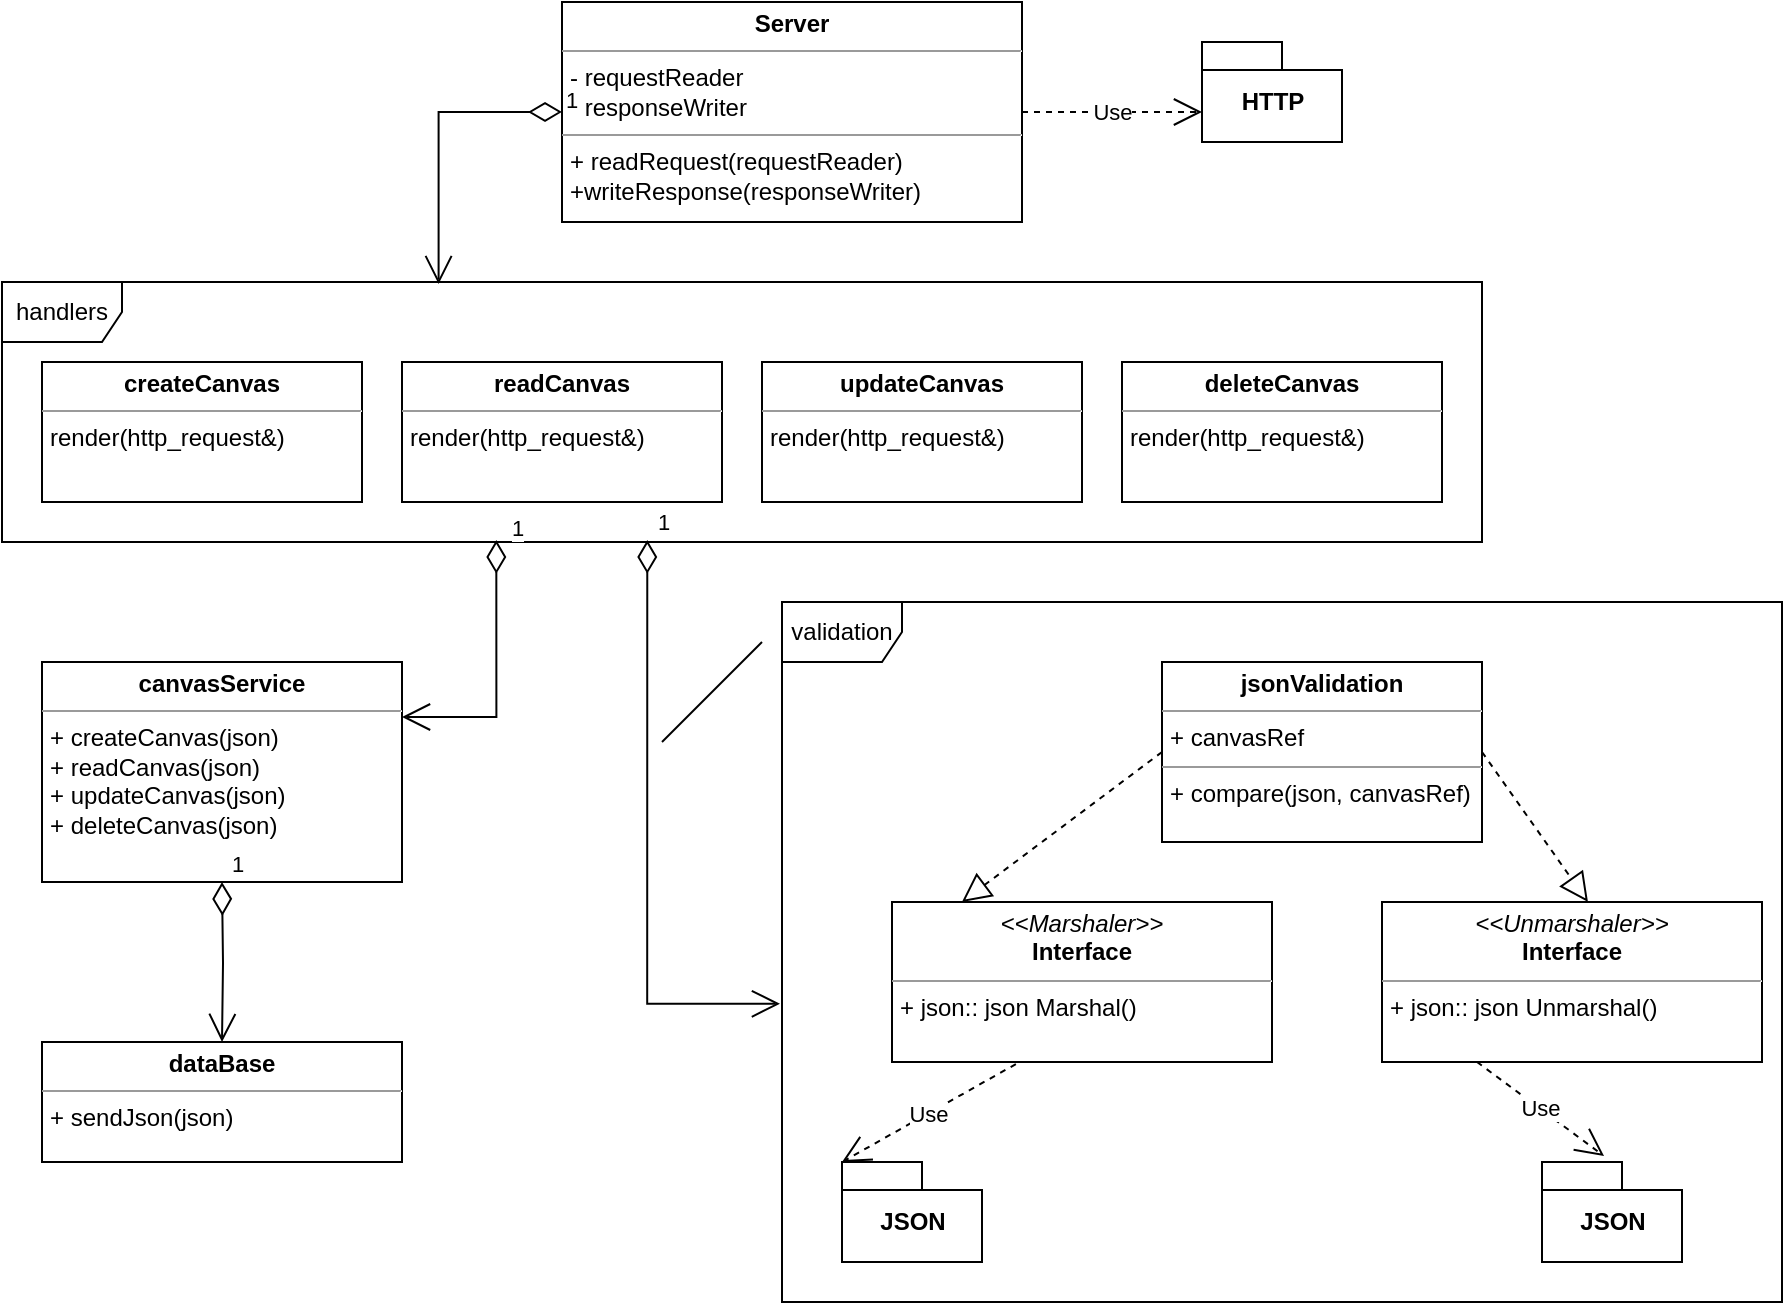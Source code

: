 <mxfile version="17.4.2" type="device" pages="2"><diagram id="AXCxen2CsnSuX7Onuu6Y" name="Page-2"><mxGraphModel dx="1590" dy="878" grid="1" gridSize="10" guides="1" tooltips="1" connect="1" arrows="1" fold="1" page="1" pageScale="1" pageWidth="1100" pageHeight="850" math="0" shadow="0"><root><mxCell id="0"/><mxCell id="1" parent="0"/><mxCell id="Ut2DTbjeokyYqf6noDp8-1" value="&lt;p style=&quot;margin: 0px ; margin-top: 4px ; text-align: center&quot;&gt;&lt;b&gt;canvasService&lt;/b&gt;&lt;/p&gt;&lt;hr size=&quot;1&quot;&gt;&lt;p style=&quot;margin: 0px ; margin-left: 4px&quot;&gt;+ createCanvas(json)&lt;/p&gt;&lt;p style=&quot;margin: 0px ; margin-left: 4px&quot;&gt;+ readCanvas(json)&lt;/p&gt;&lt;p style=&quot;margin: 0px ; margin-left: 4px&quot;&gt;+ updateCanvas(json)&lt;/p&gt;&lt;p style=&quot;margin: 0px ; margin-left: 4px&quot;&gt;+ deleteCanvas(json)&lt;/p&gt;" style="verticalAlign=top;align=left;overflow=fill;fontSize=12;fontFamily=Helvetica;html=1;" parent="1" vertex="1"><mxGeometry x="200" y="380" width="180" height="110" as="geometry"/></mxCell><mxCell id="Ut2DTbjeokyYqf6noDp8-2" value="&lt;p style=&quot;margin: 0px ; margin-top: 4px ; text-align: center&quot;&gt;&lt;b&gt;createCanvas&lt;/b&gt;&lt;/p&gt;&lt;hr size=&quot;1&quot;&gt;&lt;p style=&quot;margin: 0px ; margin-left: 4px&quot;&gt;render(http_request&amp;amp;)&lt;/p&gt;" style="verticalAlign=top;align=left;overflow=fill;fontSize=12;fontFamily=Helvetica;html=1;" parent="1" vertex="1"><mxGeometry x="200" y="230" width="160" height="70" as="geometry"/></mxCell><mxCell id="Ut2DTbjeokyYqf6noDp8-3" value="&lt;p style=&quot;margin: 0px ; margin-top: 4px ; text-align: center&quot;&gt;&lt;b&gt;readCanvas&lt;/b&gt;&lt;/p&gt;&lt;hr size=&quot;1&quot;&gt;&lt;p style=&quot;margin: 0px ; margin-left: 4px&quot;&gt;render(http_request&amp;amp;)&lt;/p&gt;" style="verticalAlign=top;align=left;overflow=fill;fontSize=12;fontFamily=Helvetica;html=1;" parent="1" vertex="1"><mxGeometry x="380" y="230" width="160" height="70" as="geometry"/></mxCell><mxCell id="Ut2DTbjeokyYqf6noDp8-4" value="&lt;p style=&quot;margin: 0px ; margin-top: 4px ; text-align: center&quot;&gt;&lt;b&gt;updateCanvas&lt;/b&gt;&lt;/p&gt;&lt;hr size=&quot;1&quot;&gt;&lt;p style=&quot;margin: 0px ; margin-left: 4px&quot;&gt;render(http_request&amp;amp;)&lt;/p&gt;" style="verticalAlign=top;align=left;overflow=fill;fontSize=12;fontFamily=Helvetica;html=1;" parent="1" vertex="1"><mxGeometry x="560" y="230" width="160" height="70" as="geometry"/></mxCell><mxCell id="Ut2DTbjeokyYqf6noDp8-5" value="&lt;p style=&quot;margin: 0px ; margin-top: 4px ; text-align: center&quot;&gt;&lt;b&gt;deleteCanvas&lt;/b&gt;&lt;/p&gt;&lt;hr size=&quot;1&quot;&gt;&lt;p style=&quot;margin: 0px ; margin-left: 4px&quot;&gt;render(http_request&amp;amp;)&lt;/p&gt;" style="verticalAlign=top;align=left;overflow=fill;fontSize=12;fontFamily=Helvetica;html=1;" parent="1" vertex="1"><mxGeometry x="740" y="230" width="160" height="70" as="geometry"/></mxCell><mxCell id="Ut2DTbjeokyYqf6noDp8-6" value="handlers" style="shape=umlFrame;whiteSpace=wrap;html=1;" parent="1" vertex="1"><mxGeometry x="180" y="190" width="740" height="130" as="geometry"/></mxCell><mxCell id="Ut2DTbjeokyYqf6noDp8-8" value="&lt;p style=&quot;margin: 0px ; margin-top: 4px ; text-align: center&quot;&gt;&lt;i&gt;&amp;lt;&amp;lt;Marshaler&amp;gt;&amp;gt;&lt;/i&gt;&lt;br&gt;&lt;b&gt;Interface&lt;/b&gt;&lt;/p&gt;&lt;hr size=&quot;1&quot;&gt;&lt;p style=&quot;margin: 0px ; margin-left: 4px&quot;&gt;+ json:: json Marshal()&lt;/p&gt;" style="verticalAlign=top;align=left;overflow=fill;fontSize=12;fontFamily=Helvetica;html=1;" parent="1" vertex="1"><mxGeometry x="625" y="500" width="190" height="80" as="geometry"/></mxCell><mxCell id="Ut2DTbjeokyYqf6noDp8-13" value="&lt;p style=&quot;margin: 0px ; margin-top: 4px ; text-align: center&quot;&gt;&lt;i&gt;&amp;lt;&amp;lt;Unmarshaler&amp;gt;&amp;gt;&lt;/i&gt;&lt;br&gt;&lt;b&gt;Interface&lt;/b&gt;&lt;/p&gt;&lt;hr size=&quot;1&quot;&gt;&lt;p style=&quot;margin: 0px ; margin-left: 4px&quot;&gt;+ json:: json Unmarshal()&lt;/p&gt;" style="verticalAlign=top;align=left;overflow=fill;fontSize=12;fontFamily=Helvetica;html=1;" parent="1" vertex="1"><mxGeometry x="870" y="500" width="190" height="80" as="geometry"/></mxCell><mxCell id="Ut2DTbjeokyYqf6noDp8-15" value="&lt;p style=&quot;margin: 0px ; margin-top: 4px ; text-align: center&quot;&gt;&lt;b&gt;jsonValidation&lt;/b&gt;&lt;/p&gt;&lt;hr size=&quot;1&quot;&gt;&lt;p style=&quot;margin: 0px ; margin-left: 4px&quot;&gt;+ canvasRef&lt;/p&gt;&lt;hr size=&quot;1&quot;&gt;&lt;p style=&quot;margin: 0px ; margin-left: 4px&quot;&gt;+ compare(json, canvasRef)&lt;/p&gt;" style="verticalAlign=top;align=left;overflow=fill;fontSize=12;fontFamily=Helvetica;html=1;" parent="1" vertex="1"><mxGeometry x="760" y="380" width="160" height="90" as="geometry"/></mxCell><mxCell id="Ut2DTbjeokyYqf6noDp8-16" value="JSON" style="shape=folder;fontStyle=1;spacingTop=10;tabWidth=40;tabHeight=14;tabPosition=left;html=1;" parent="1" vertex="1"><mxGeometry x="600" y="630" width="70" height="50" as="geometry"/></mxCell><mxCell id="Ut2DTbjeokyYqf6noDp8-17" value="JSON" style="shape=folder;fontStyle=1;spacingTop=10;tabWidth=40;tabHeight=14;tabPosition=left;html=1;" parent="1" vertex="1"><mxGeometry x="950" y="630" width="70" height="50" as="geometry"/></mxCell><mxCell id="Ut2DTbjeokyYqf6noDp8-20" value="&lt;p style=&quot;margin: 0px ; margin-top: 4px ; text-align: center&quot;&gt;&lt;b&gt;Server&lt;/b&gt;&lt;/p&gt;&lt;hr size=&quot;1&quot;&gt;&lt;p style=&quot;margin: 0px ; margin-left: 4px&quot;&gt;- requestReader&lt;/p&gt;&lt;p style=&quot;margin: 0px ; margin-left: 4px&quot;&gt;- responseWriter&lt;/p&gt;&lt;hr size=&quot;1&quot;&gt;&lt;p style=&quot;margin: 0px ; margin-left: 4px&quot;&gt;+ readRequest(requestReader)&lt;/p&gt;&lt;p style=&quot;margin: 0px ; margin-left: 4px&quot;&gt;+writeResponse(responseWriter)&lt;/p&gt;" style="verticalAlign=top;align=left;overflow=fill;fontSize=12;fontFamily=Helvetica;html=1;" parent="1" vertex="1"><mxGeometry x="460" y="50" width="230" height="110" as="geometry"/></mxCell><mxCell id="Ut2DTbjeokyYqf6noDp8-22" value="HTTP" style="shape=folder;fontStyle=1;spacingTop=10;tabWidth=40;tabHeight=14;tabPosition=left;html=1;" parent="1" vertex="1"><mxGeometry x="780" y="70" width="70" height="50" as="geometry"/></mxCell><mxCell id="Ut2DTbjeokyYqf6noDp8-23" value="&lt;p style=&quot;margin: 0px ; margin-top: 4px ; text-align: center&quot;&gt;&lt;b&gt;dataBase&lt;/b&gt;&lt;/p&gt;&lt;hr size=&quot;1&quot;&gt;&lt;p style=&quot;margin: 0px ; margin-left: 4px&quot;&gt;+ sendJson(json)&lt;/p&gt;" style="verticalAlign=top;align=left;overflow=fill;fontSize=12;fontFamily=Helvetica;html=1;" parent="1" vertex="1"><mxGeometry x="200" y="570" width="180" height="60" as="geometry"/></mxCell><mxCell id="Ut2DTbjeokyYqf6noDp8-24" value="1" style="endArrow=open;html=1;endSize=12;startArrow=diamondThin;startSize=14;startFill=0;edgeStyle=orthogonalEdgeStyle;align=left;verticalAlign=bottom;rounded=0;exitX=0;exitY=0.5;exitDx=0;exitDy=0;entryX=0.295;entryY=0.008;entryDx=0;entryDy=0;entryPerimeter=0;" parent="1" source="Ut2DTbjeokyYqf6noDp8-20" target="Ut2DTbjeokyYqf6noDp8-6" edge="1"><mxGeometry x="-1" y="3" relative="1" as="geometry"><mxPoint x="240" y="90" as="sourcePoint"/><mxPoint x="400" y="180" as="targetPoint"/></mxGeometry></mxCell><mxCell id="Ut2DTbjeokyYqf6noDp8-26" value="1" style="endArrow=open;html=1;endSize=12;startArrow=diamondThin;startSize=14;startFill=0;edgeStyle=orthogonalEdgeStyle;align=left;verticalAlign=bottom;rounded=0;exitX=0.334;exitY=0.992;exitDx=0;exitDy=0;exitPerimeter=0;entryX=1;entryY=0.25;entryDx=0;entryDy=0;" parent="1" source="Ut2DTbjeokyYqf6noDp8-6" target="Ut2DTbjeokyYqf6noDp8-1" edge="1"><mxGeometry x="-0.948" y="6" relative="1" as="geometry"><mxPoint x="410" y="380" as="sourcePoint"/><mxPoint x="570" y="380" as="targetPoint"/><mxPoint as="offset"/></mxGeometry></mxCell><mxCell id="Ut2DTbjeokyYqf6noDp8-27" value="1" style="endArrow=open;html=1;endSize=12;startArrow=diamondThin;startSize=14;startFill=0;edgeStyle=orthogonalEdgeStyle;align=left;verticalAlign=bottom;rounded=0;exitX=0.436;exitY=0.992;exitDx=0;exitDy=0;exitPerimeter=0;entryX=-0.002;entryY=0.574;entryDx=0;entryDy=0;entryPerimeter=0;" parent="1" source="Ut2DTbjeokyYqf6noDp8-6" target="Ut2DTbjeokyYqf6noDp8-35" edge="1"><mxGeometry x="-1" y="3" relative="1" as="geometry"><mxPoint x="450" y="310" as="sourcePoint"/><mxPoint x="581" y="528" as="targetPoint"/></mxGeometry></mxCell><mxCell id="Ut2DTbjeokyYqf6noDp8-31" value="" style="endArrow=block;dashed=1;endFill=0;endSize=12;html=1;rounded=0;exitX=0;exitY=0.5;exitDx=0;exitDy=0;entryX=0.184;entryY=0;entryDx=0;entryDy=0;entryPerimeter=0;" parent="1" source="Ut2DTbjeokyYqf6noDp8-15" target="Ut2DTbjeokyYqf6noDp8-8" edge="1"><mxGeometry width="160" relative="1" as="geometry"><mxPoint x="450" y="310" as="sourcePoint"/><mxPoint x="610" y="310" as="targetPoint"/></mxGeometry></mxCell><mxCell id="Ut2DTbjeokyYqf6noDp8-32" value="" style="endArrow=block;dashed=1;endFill=0;endSize=12;html=1;rounded=0;exitX=1;exitY=0.5;exitDx=0;exitDy=0;entryX=0.542;entryY=0;entryDx=0;entryDy=0;entryPerimeter=0;" parent="1" source="Ut2DTbjeokyYqf6noDp8-15" target="Ut2DTbjeokyYqf6noDp8-13" edge="1"><mxGeometry width="160" relative="1" as="geometry"><mxPoint x="450" y="310" as="sourcePoint"/><mxPoint x="610" y="310" as="targetPoint"/></mxGeometry></mxCell><mxCell id="Ut2DTbjeokyYqf6noDp8-33" value="Use" style="endArrow=open;endSize=12;dashed=1;html=1;rounded=0;exitX=0.326;exitY=1.013;exitDx=0;exitDy=0;exitPerimeter=0;entryX=0;entryY=0;entryDx=0;entryDy=0;entryPerimeter=0;" parent="1" source="Ut2DTbjeokyYqf6noDp8-8" target="Ut2DTbjeokyYqf6noDp8-16" edge="1"><mxGeometry width="160" relative="1" as="geometry"><mxPoint x="450" y="310" as="sourcePoint"/><mxPoint x="610" y="310" as="targetPoint"/></mxGeometry></mxCell><mxCell id="Ut2DTbjeokyYqf6noDp8-34" value="Use" style="endArrow=open;endSize=12;dashed=1;html=1;rounded=0;exitX=0.25;exitY=1;exitDx=0;exitDy=0;entryX=0.443;entryY=-0.06;entryDx=0;entryDy=0;entryPerimeter=0;" parent="1" source="Ut2DTbjeokyYqf6noDp8-13" target="Ut2DTbjeokyYqf6noDp8-17" edge="1"><mxGeometry width="160" relative="1" as="geometry"><mxPoint x="450" y="310" as="sourcePoint"/><mxPoint x="610" y="310" as="targetPoint"/></mxGeometry></mxCell><mxCell id="Ut2DTbjeokyYqf6noDp8-35" value="validation" style="shape=umlFrame;whiteSpace=wrap;html=1;" parent="1" vertex="1"><mxGeometry x="570" y="350" width="500" height="350" as="geometry"/></mxCell><mxCell id="Ut2DTbjeokyYqf6noDp8-36" value="Use" style="endArrow=open;endSize=12;dashed=1;html=1;rounded=0;exitX=1;exitY=0.5;exitDx=0;exitDy=0;" parent="1" source="Ut2DTbjeokyYqf6noDp8-20" edge="1"><mxGeometry width="160" relative="1" as="geometry"><mxPoint x="450" y="460" as="sourcePoint"/><mxPoint x="780" y="105" as="targetPoint"/></mxGeometry></mxCell><mxCell id="mJpxfdcG97cVr79YqZ9u-2" value="1" style="endArrow=open;html=1;endSize=12;startArrow=diamondThin;startSize=14;startFill=0;edgeStyle=orthogonalEdgeStyle;align=left;verticalAlign=bottom;rounded=0;" parent="1" target="Ut2DTbjeokyYqf6noDp8-23" edge="1"><mxGeometry x="-1" y="3" relative="1" as="geometry"><mxPoint x="290" y="490" as="sourcePoint"/><mxPoint x="610" y="390" as="targetPoint"/></mxGeometry></mxCell><mxCell id="AKL5BX-yJ2OGuHCHRD_R-1" value="" style="endArrow=none;html=1;rounded=0;" parent="1" edge="1"><mxGeometry width="50" height="50" relative="1" as="geometry"><mxPoint x="510" y="420" as="sourcePoint"/><mxPoint x="560" y="370" as="targetPoint"/></mxGeometry></mxCell></root></mxGraphModel></diagram><diagram id="eFN01zuU7oeCNWVtfmAO" name="Page-3"><mxGraphModel dx="1688" dy="1098" grid="1" gridSize="10" guides="1" tooltips="1" connect="1" arrows="1" fold="1" page="1" pageScale="1" pageWidth="2336" pageHeight="1654" background="#ffffff" math="0" shadow="0"><root><mxCell id="0"/><mxCell id="1" parent="0"/><mxCell id="C9ElK9WqSZwn7fpo0Xqb-1" value="&lt;p style=&quot;margin: 0px ; margin-top: 4px ; text-align: center&quot;&gt;&lt;b&gt;canvasService&lt;/b&gt;&lt;/p&gt;&lt;hr size=&quot;1&quot;&gt;&lt;p style=&quot;margin: 0px ; margin-left: 4px&quot;&gt;+ createCanvas(bool createReq)&lt;/p&gt;&lt;p style=&quot;margin: 0px ; margin-left: 4px&quot;&gt;+ readCanvas(size_t id)&lt;/p&gt;&lt;p style=&quot;margin: 0px ; margin-left: 4px&quot;&gt;+ updateCanvas(size_t id, PixelToChange pixel)&lt;/p&gt;&lt;p style=&quot;margin: 0px ; margin-left: 4px&quot;&gt;+ deleteCanvas(size_t id)&lt;/p&gt;&lt;p style=&quot;margin: 0px ; margin-left: 4px&quot;&gt;+ joinCanvas(size_t id)&lt;/p&gt;" style="verticalAlign=top;align=left;overflow=fill;fontSize=12;fontFamily=Helvetica;html=1;" vertex="1" parent="1"><mxGeometry x="600" y="750" width="270" height="110" as="geometry"/></mxCell><mxCell id="C9ElK9WqSZwn7fpo0Xqb-2" value="&lt;p style=&quot;margin: 0px ; margin-top: 4px ; text-align: center&quot;&gt;&lt;b&gt;createCanvas&lt;/b&gt;&lt;/p&gt;&lt;hr size=&quot;1&quot;&gt;&lt;p style=&quot;margin: 0px ; margin-left: 4px&quot;&gt;render(http_request&amp;amp; req)&lt;/p&gt;" style="verticalAlign=top;align=left;overflow=fill;fontSize=12;fontFamily=Helvetica;html=1;" vertex="1" parent="1"><mxGeometry x="640" y="600" width="160" height="70" as="geometry"/></mxCell><mxCell id="C9ElK9WqSZwn7fpo0Xqb-3" value="&lt;p style=&quot;margin: 0px ; margin-top: 4px ; text-align: center&quot;&gt;&lt;b&gt;readCanvas&lt;/b&gt;&lt;/p&gt;&lt;hr size=&quot;1&quot;&gt;&lt;p style=&quot;margin: 0px ; margin-left: 4px&quot;&gt;render(http_request&amp;amp; req)&lt;/p&gt;" style="verticalAlign=top;align=left;overflow=fill;fontSize=12;fontFamily=Helvetica;html=1;" vertex="1" parent="1"><mxGeometry x="820" y="600" width="160" height="70" as="geometry"/></mxCell><mxCell id="C9ElK9WqSZwn7fpo0Xqb-4" value="&lt;p style=&quot;margin: 0px ; margin-top: 4px ; text-align: center&quot;&gt;&lt;b&gt;updateCanvas&lt;/b&gt;&lt;/p&gt;&lt;hr size=&quot;1&quot;&gt;&lt;p style=&quot;margin: 0px ; margin-left: 4px&quot;&gt;render(http_request&amp;amp; req)&lt;/p&gt;" style="verticalAlign=top;align=left;overflow=fill;fontSize=12;fontFamily=Helvetica;html=1;" vertex="1" parent="1"><mxGeometry x="1000" y="600" width="160" height="70" as="geometry"/></mxCell><mxCell id="C9ElK9WqSZwn7fpo0Xqb-5" value="&lt;p style=&quot;margin: 0px ; margin-top: 4px ; text-align: center&quot;&gt;&lt;b&gt;deleteCanvas&lt;/b&gt;&lt;/p&gt;&lt;hr size=&quot;1&quot;&gt;&lt;p style=&quot;margin: 0px ; margin-left: 4px&quot;&gt;render(http_request&amp;amp; req)&lt;/p&gt;" style="verticalAlign=top;align=left;overflow=fill;fontSize=12;fontFamily=Helvetica;html=1;" vertex="1" parent="1"><mxGeometry x="1180" y="600" width="160" height="70" as="geometry"/></mxCell><mxCell id="C9ElK9WqSZwn7fpo0Xqb-7" value="&lt;p style=&quot;margin: 0px ; margin-top: 4px ; text-align: center&quot;&gt;&lt;i&gt;&amp;lt;&amp;lt;Marshaler&amp;gt;&amp;gt;&lt;/i&gt;&lt;br&gt;&lt;b&gt;Interface&lt;/b&gt;&lt;/p&gt;&lt;hr size=&quot;1&quot;&gt;&lt;p style=&quot;margin: 0px ; margin-left: 4px&quot;&gt;+ json:: json Marshal()&lt;/p&gt;" style="verticalAlign=top;align=left;overflow=fill;fontSize=12;fontFamily=Helvetica;html=1;" vertex="1" parent="1"><mxGeometry x="1305" y="870" width="190" height="80" as="geometry"/></mxCell><mxCell id="C9ElK9WqSZwn7fpo0Xqb-8" value="&lt;p style=&quot;margin: 0px ; margin-top: 4px ; text-align: center&quot;&gt;&lt;i&gt;&amp;lt;&amp;lt;Unmarshaler&amp;gt;&amp;gt;&lt;/i&gt;&lt;br&gt;&lt;b&gt;Interface&lt;/b&gt;&lt;/p&gt;&lt;hr size=&quot;1&quot;&gt;&lt;p style=&quot;margin: 0px ; margin-left: 4px&quot;&gt;+ json:: json Unmarshal()&lt;/p&gt;" style="verticalAlign=top;align=left;overflow=fill;fontSize=12;fontFamily=Helvetica;html=1;" vertex="1" parent="1"><mxGeometry x="1550" y="870" width="190" height="80" as="geometry"/></mxCell><mxCell id="C9ElK9WqSZwn7fpo0Xqb-9" value="&lt;p style=&quot;margin: 0px ; margin-top: 4px ; text-align: center&quot;&gt;&lt;b&gt;jsonValidation&lt;/b&gt;&lt;/p&gt;&lt;hr size=&quot;1&quot;&gt;&lt;p style=&quot;margin: 0px ; margin-left: 4px&quot;&gt;+ canvas: Canvas&lt;/p&gt;&lt;hr size=&quot;1&quot;&gt;&lt;p style=&quot;margin: 0px ; margin-left: 4px&quot;&gt;+ compare(json, canvasRef)&lt;/p&gt;" style="verticalAlign=top;align=left;overflow=fill;fontSize=12;fontFamily=Helvetica;html=1;" vertex="1" parent="1"><mxGeometry x="1440" y="750" width="160" height="90" as="geometry"/></mxCell><mxCell id="C9ElK9WqSZwn7fpo0Xqb-10" value="JSON" style="shape=folder;fontStyle=1;spacingTop=10;tabWidth=40;tabHeight=14;tabPosition=left;html=1;" vertex="1" parent="1"><mxGeometry x="1280" y="1000" width="70" height="50" as="geometry"/></mxCell><mxCell id="C9ElK9WqSZwn7fpo0Xqb-11" value="JSON" style="shape=folder;fontStyle=1;spacingTop=10;tabWidth=40;tabHeight=14;tabPosition=left;html=1;" vertex="1" parent="1"><mxGeometry x="1630" y="1000" width="70" height="50" as="geometry"/></mxCell><mxCell id="C9ElK9WqSZwn7fpo0Xqb-12" value="&lt;p style=&quot;margin: 0px ; margin-top: 4px ; text-align: center&quot;&gt;&lt;b&gt;Server&lt;/b&gt;&lt;/p&gt;&lt;hr size=&quot;1&quot;&gt;&lt;p style=&quot;margin: 0px ; margin-left: 4px&quot;&gt;- int Port;&lt;/p&gt;&lt;hr size=&quot;1&quot;&gt;&lt;p style=&quot;margin: 0px ; margin-left: 4px&quot;&gt;+ Server(int port)&lt;br&gt;&lt;/p&gt;&lt;p style=&quot;margin: 0px ; margin-left: 4px&quot;&gt;+ CanvasHandler(CanvasHandler ch)&lt;/p&gt;&lt;p style=&quot;margin: 0px ; margin-left: 4px&quot;&gt;+ Start(bool state)&lt;/p&gt;" style="verticalAlign=top;align=left;overflow=fill;fontSize=12;fontFamily=Helvetica;html=1;" vertex="1" parent="1"><mxGeometry x="940" y="120" width="230" height="110" as="geometry"/></mxCell><mxCell id="C9ElK9WqSZwn7fpo0Xqb-14" value="&lt;p style=&quot;margin: 0px ; margin-top: 4px ; text-align: center&quot;&gt;&lt;b&gt;dataBase&lt;/b&gt;&lt;/p&gt;&lt;hr size=&quot;1&quot;&gt;&lt;p style=&quot;margin: 0px ; margin-left: 4px&quot;&gt;+ sendJson(json)&lt;/p&gt;" style="verticalAlign=top;align=left;overflow=fill;fontSize=12;fontFamily=Helvetica;html=1;" vertex="1" parent="1"><mxGeometry x="640" y="940" width="180" height="60" as="geometry"/></mxCell><mxCell id="C9ElK9WqSZwn7fpo0Xqb-18" value="" style="endArrow=block;dashed=1;endFill=0;endSize=12;html=1;rounded=0;exitX=0;exitY=0.5;exitDx=0;exitDy=0;entryX=0.184;entryY=0;entryDx=0;entryDy=0;entryPerimeter=0;" edge="1" parent="1" source="C9ElK9WqSZwn7fpo0Xqb-9" target="C9ElK9WqSZwn7fpo0Xqb-7"><mxGeometry width="160" relative="1" as="geometry"><mxPoint x="1130" y="680" as="sourcePoint"/><mxPoint x="1290" y="680" as="targetPoint"/></mxGeometry></mxCell><mxCell id="C9ElK9WqSZwn7fpo0Xqb-19" value="" style="endArrow=block;dashed=1;endFill=0;endSize=12;html=1;rounded=0;exitX=1;exitY=0.5;exitDx=0;exitDy=0;entryX=0.542;entryY=0;entryDx=0;entryDy=0;entryPerimeter=0;" edge="1" parent="1" source="C9ElK9WqSZwn7fpo0Xqb-9" target="C9ElK9WqSZwn7fpo0Xqb-8"><mxGeometry width="160" relative="1" as="geometry"><mxPoint x="1130" y="680" as="sourcePoint"/><mxPoint x="1290" y="680" as="targetPoint"/></mxGeometry></mxCell><mxCell id="C9ElK9WqSZwn7fpo0Xqb-20" value="Use" style="endArrow=open;endSize=12;dashed=1;html=1;rounded=0;exitX=0.326;exitY=1.013;exitDx=0;exitDy=0;exitPerimeter=0;entryX=0;entryY=0;entryDx=0;entryDy=0;entryPerimeter=0;" edge="1" parent="1" source="C9ElK9WqSZwn7fpo0Xqb-7" target="C9ElK9WqSZwn7fpo0Xqb-10"><mxGeometry width="160" relative="1" as="geometry"><mxPoint x="1130" y="680" as="sourcePoint"/><mxPoint x="1290" y="680" as="targetPoint"/></mxGeometry></mxCell><mxCell id="C9ElK9WqSZwn7fpo0Xqb-21" value="Use" style="endArrow=open;endSize=12;dashed=1;html=1;rounded=0;exitX=0.25;exitY=1;exitDx=0;exitDy=0;entryX=0.443;entryY=-0.06;entryDx=0;entryDy=0;entryPerimeter=0;" edge="1" parent="1" source="C9ElK9WqSZwn7fpo0Xqb-8" target="C9ElK9WqSZwn7fpo0Xqb-11"><mxGeometry width="160" relative="1" as="geometry"><mxPoint x="1130" y="680" as="sourcePoint"/><mxPoint x="1290" y="680" as="targetPoint"/></mxGeometry></mxCell><mxCell id="C9ElK9WqSZwn7fpo0Xqb-22" value="validation" style="shape=umlFrame;whiteSpace=wrap;html=1;fillColor=#fff2cc;strokeColor=#d6b656;" vertex="1" parent="1"><mxGeometry x="1260" y="730" width="500" height="350" as="geometry"/></mxCell><mxCell id="C9ElK9WqSZwn7fpo0Xqb-24" value="1" style="endArrow=open;html=1;endSize=12;startArrow=diamondThin;startSize=14;startFill=0;edgeStyle=orthogonalEdgeStyle;align=left;verticalAlign=bottom;rounded=0;" edge="1" parent="1" target="C9ElK9WqSZwn7fpo0Xqb-14"><mxGeometry x="-1" y="10" relative="1" as="geometry"><mxPoint x="730" y="860" as="sourcePoint"/><mxPoint x="1050" y="760" as="targetPoint"/><mxPoint as="offset"/></mxGeometry></mxCell><mxCell id="C9ElK9WqSZwn7fpo0Xqb-26" value="&lt;p style=&quot;margin: 0px ; margin-top: 4px ; text-align: center&quot;&gt;&lt;b&gt;joinCanvas&lt;/b&gt;&lt;/p&gt;&lt;hr size=&quot;1&quot;&gt;&lt;p style=&quot;margin: 0px ; margin-left: 4px&quot;&gt;render(http_request&amp;amp; req)&lt;/p&gt;" style="verticalAlign=top;align=left;overflow=fill;fontSize=12;fontFamily=Helvetica;html=1;" vertex="1" parent="1"><mxGeometry x="1360" y="600" width="160" height="70" as="geometry"/></mxCell><mxCell id="C9ElK9WqSZwn7fpo0Xqb-28" value=" CanvasHandler" style="swimlane;fontStyle=1;align=center;verticalAlign=top;childLayout=stackLayout;horizontal=1;startSize=26;horizontalStack=0;resizeParent=1;resizeParentMax=0;resizeLast=0;collapsible=1;marginBottom=0;" vertex="1" parent="1"><mxGeometry x="870" y="300" width="350" height="198" as="geometry"/></mxCell><mxCell id="C9ElK9WqSZwn7fpo0Xqb-29" value="- createHandler&amp; ch;&#10;- updateHandler&amp; uh;&#10;- readHandler&amp; rh;&#10;- deleteHandler&amp; dh;&#10;- joinHandler&amp; jh;" style="text;strokeColor=none;fillColor=none;align=left;verticalAlign=top;spacingLeft=4;spacingRight=4;overflow=hidden;rotatable=0;points=[[0,0.5],[1,0.5]];portConstraint=eastwest;" vertex="1" parent="C9ElK9WqSZwn7fpo0Xqb-28"><mxGeometry y="26" width="350" height="84" as="geometry"/></mxCell><mxCell id="C9ElK9WqSZwn7fpo0Xqb-30" value="" style="line;strokeWidth=1;fillColor=none;align=left;verticalAlign=middle;spacingTop=-1;spacingLeft=3;spacingRight=3;rotatable=0;labelPosition=right;points=[];portConstraint=eastwest;" vertex="1" parent="C9ElK9WqSZwn7fpo0Xqb-28"><mxGeometry y="110" width="350" height="8" as="geometry"/></mxCell><mxCell id="C9ElK9WqSZwn7fpo0Xqb-31" value="+ registerResourceCreate(std::string resource, ch)&#10;+ registerResourceCreate(std::string resource, uh)&#10;+ registerResourceCreate(std::string resource, rh)&#10;+ registerResourceCreate(std::string resource, dh)&#10;+ registerResourceCreate(std::string resource, jh)" style="text;strokeColor=none;fillColor=none;align=left;verticalAlign=top;spacingLeft=4;spacingRight=4;overflow=hidden;rotatable=0;points=[[0,0.5],[1,0.5]];portConstraint=eastwest;" vertex="1" parent="C9ElK9WqSZwn7fpo0Xqb-28"><mxGeometry y="118" width="350" height="80" as="geometry"/></mxCell><mxCell id="C9ElK9WqSZwn7fpo0Xqb-33" value="&lt;p style=&quot;margin: 0px ; margin-top: 4px ; text-align: center&quot;&gt;&lt;i&gt;&amp;lt;&amp;lt;Interface&amp;gt;&amp;gt;&lt;/i&gt;&lt;br&gt;&lt;b&gt;Canvas&lt;/b&gt;&lt;/p&gt;&lt;hr size=&quot;1&quot;&gt;&lt;p style=&quot;margin: 0px ; margin-left: 4px&quot;&gt;+ id: size_t&lt;/p&gt;&lt;p style=&quot;margin: 0px ; margin-left: 4px&quot;&gt;+ height: size_t&lt;/p&gt;&lt;p style=&quot;margin: 0px ; margin-left: 4px&quot;&gt;+ width: size_t&amp;nbsp;&lt;/p&gt;&lt;p style=&quot;margin: 0px ; margin-left: 4px&quot;&gt;+ canvasPlane: Pixel[height][width]&lt;/p&gt;&lt;p style=&quot;margin: 0px ; margin-left: 4px&quot;&gt;&lt;br&gt;&lt;/p&gt;" style="verticalAlign=top;align=left;overflow=fill;fontSize=12;fontFamily=Helvetica;html=1;" vertex="1" parent="1"><mxGeometry x="955" y="750" width="220" height="110" as="geometry"/></mxCell><mxCell id="C9ElK9WqSZwn7fpo0Xqb-34" value="&lt;p style=&quot;margin: 0px ; margin-top: 4px ; text-align: center&quot;&gt;&lt;i&gt;&amp;lt;&amp;lt;Interface&amp;gt;&amp;gt;&lt;/i&gt;&lt;br&gt;&lt;b&gt;Pixel&lt;/b&gt;&lt;/p&gt;&lt;hr size=&quot;1&quot;&gt;&lt;p style=&quot;margin: 0px ; margin-left: 4px&quot;&gt;- position: pait&amp;lt;int&amp;gt;&amp;lt;int&amp;gt;&lt;/p&gt;&lt;p style=&quot;margin: 0px ; margin-left: 4px&quot;&gt;- color: rgba&lt;/p&gt;" style="verticalAlign=top;align=left;overflow=fill;fontSize=12;fontFamily=Helvetica;html=1;" vertex="1" parent="1"><mxGeometry x="970" y="890" width="190" height="80" as="geometry"/></mxCell><mxCell id="C9ElK9WqSZwn7fpo0Xqb-35" value="&lt;p style=&quot;margin: 0px ; margin-top: 4px ; text-align: center&quot;&gt;&lt;i&gt;&amp;lt;&amp;lt;Interface&amp;gt;&amp;gt;&lt;/i&gt;&lt;br&gt;&lt;b&gt;PixelToChange&lt;/b&gt;&lt;/p&gt;&lt;hr size=&quot;1&quot;&gt;&lt;p style=&quot;margin: 0px ; margin-left: 4px&quot;&gt;+ int x&lt;/p&gt;&lt;p style=&quot;margin: 0px ; margin-left: 4px&quot;&gt;+ int y&lt;/p&gt;" style="verticalAlign=top;align=left;overflow=fill;fontSize=12;fontFamily=Helvetica;html=1;" vertex="1" parent="1"><mxGeometry x="350" y="760" width="190" height="80" as="geometry"/></mxCell><mxCell id="C9ElK9WqSZwn7fpo0Xqb-37" value="#include &amp;lt;httpserver.hpp&amp;gt;" style="text;whiteSpace=wrap;html=1;fillColor=#f8cecc;strokeColor=#b85450;" vertex="1" parent="1"><mxGeometry x="984" y="70" width="142" height="30" as="geometry"/></mxCell><mxCell id="C9ElK9WqSZwn7fpo0Xqb-38" value=": std::shared_ptr&amp;lt;httpserver::http_response&amp;gt;" style="text;whiteSpace=wrap;html=1;" vertex="1" parent="1"><mxGeometry x="952.5" y="670" width="245" height="30" as="geometry"/></mxCell><mxCell id="C9ElK9WqSZwn7fpo0Xqb-39" value="handlers" style="shape=umlFrame;whiteSpace=wrap;html=1;fillColor=#fff2cc;strokeColor=#d6b656;" vertex="1" parent="1"><mxGeometry x="620" y="560" width="920" height="150" as="geometry"/></mxCell><mxCell id="VTIb5yJ2U3krP8MVCO59-1" value="HTTP" style="shape=folder;fontStyle=1;spacingTop=10;tabWidth=40;tabHeight=14;tabPosition=left;html=1;fillColor=#fff2cc;strokeColor=#d6b656;" vertex="1" parent="1"><mxGeometry x="1260" y="150" width="70" height="50" as="geometry"/></mxCell><mxCell id="VTIb5yJ2U3krP8MVCO59-2" value="Use" style="endArrow=open;endSize=12;dashed=1;html=1;rounded=0;exitX=1;exitY=0.5;exitDx=0;exitDy=0;" edge="1" parent="1"><mxGeometry width="160" relative="1" as="geometry"><mxPoint x="1170" y="185" as="sourcePoint"/><mxPoint x="1260" y="185" as="targetPoint"/></mxGeometry></mxCell><mxCell id="VTIb5yJ2U3krP8MVCO59-3" value="" style="endArrow=diamondThin;endFill=0;endSize=24;html=1;rounded=0;" edge="1" parent="1"><mxGeometry width="160" relative="1" as="geometry"><mxPoint x="1055" y="230" as="sourcePoint"/><mxPoint x="1055" y="300" as="targetPoint"/></mxGeometry></mxCell><mxCell id="VTIb5yJ2U3krP8MVCO59-4" value="" style="endArrow=diamondThin;endFill=0;endSize=24;html=1;rounded=0;entryX=0.467;entryY=0;entryDx=0;entryDy=0;entryPerimeter=0;" edge="1" parent="1" target="C9ElK9WqSZwn7fpo0Xqb-39"><mxGeometry width="160" relative="1" as="geometry"><mxPoint x="1050" y="500" as="sourcePoint"/><mxPoint x="1290" y="550" as="targetPoint"/></mxGeometry></mxCell><mxCell id="VTIb5yJ2U3krP8MVCO59-5" value="Use" style="endArrow=open;endSize=12;dashed=1;html=1;rounded=0;entryX=0.5;entryY=0;entryDx=0;entryDy=0;exitX=0.5;exitY=1;exitDx=0;exitDy=0;" edge="1" parent="1" source="C9ElK9WqSZwn7fpo0Xqb-33" target="C9ElK9WqSZwn7fpo0Xqb-34"><mxGeometry width="160" relative="1" as="geometry"><mxPoint x="1200" y="850" as="sourcePoint"/><mxPoint x="1270" y="770" as="targetPoint"/></mxGeometry></mxCell><mxCell id="VTIb5yJ2U3krP8MVCO59-6" value="return" style="html=1;verticalAlign=bottom;endArrow=open;dashed=1;endSize=8;rounded=0;exitX=-0.001;exitY=0.278;exitDx=0;exitDy=0;exitPerimeter=0;" edge="1" parent="1" source="C9ElK9WqSZwn7fpo0Xqb-22"><mxGeometry relative="1" as="geometry"><mxPoint x="1255" y="827" as="sourcePoint"/><mxPoint x="1175" y="827" as="targetPoint"/></mxGeometry></mxCell><mxCell id="VTIb5yJ2U3krP8MVCO59-7" value="Use" style="endArrow=open;endSize=12;dashed=1;html=1;rounded=0;exitX=1;exitY=0.5;exitDx=0;exitDy=0;entryX=0;entryY=0.5;entryDx=0;entryDy=0;" edge="1" parent="1" source="C9ElK9WqSZwn7fpo0Xqb-1" target="C9ElK9WqSZwn7fpo0Xqb-33"><mxGeometry width="160" relative="1" as="geometry"><mxPoint x="1030" y="770" as="sourcePoint"/><mxPoint x="950" y="820" as="targetPoint"/></mxGeometry></mxCell><mxCell id="VTIb5yJ2U3krP8MVCO59-8" value="Use" style="endArrow=open;endSize=12;dashed=1;html=1;rounded=0;exitX=-0.001;exitY=0.451;exitDx=0;exitDy=0;entryX=1;entryY=0.5;entryDx=0;entryDy=0;exitPerimeter=0;" edge="1" parent="1" source="C9ElK9WqSZwn7fpo0Xqb-1" target="C9ElK9WqSZwn7fpo0Xqb-35"><mxGeometry width="160" relative="1" as="geometry"><mxPoint x="850" y="700" as="sourcePoint"/><mxPoint x="1010" y="700" as="targetPoint"/></mxGeometry></mxCell><mxCell id="VTIb5yJ2U3krP8MVCO59-9" value="" style="endArrow=diamondThin;endFill=0;endSize=24;html=1;rounded=0;exitX=0.437;exitY=0;exitDx=0;exitDy=0;entryX=0.107;entryY=1.006;entryDx=0;entryDy=0;entryPerimeter=0;exitPerimeter=0;" edge="1" parent="1" source="C9ElK9WqSZwn7fpo0Xqb-1" target="C9ElK9WqSZwn7fpo0Xqb-39"><mxGeometry width="160" relative="1" as="geometry"><mxPoint x="1020" y="770" as="sourcePoint"/><mxPoint x="1180" y="770" as="targetPoint"/></mxGeometry></mxCell></root></mxGraphModel></diagram></mxfile>